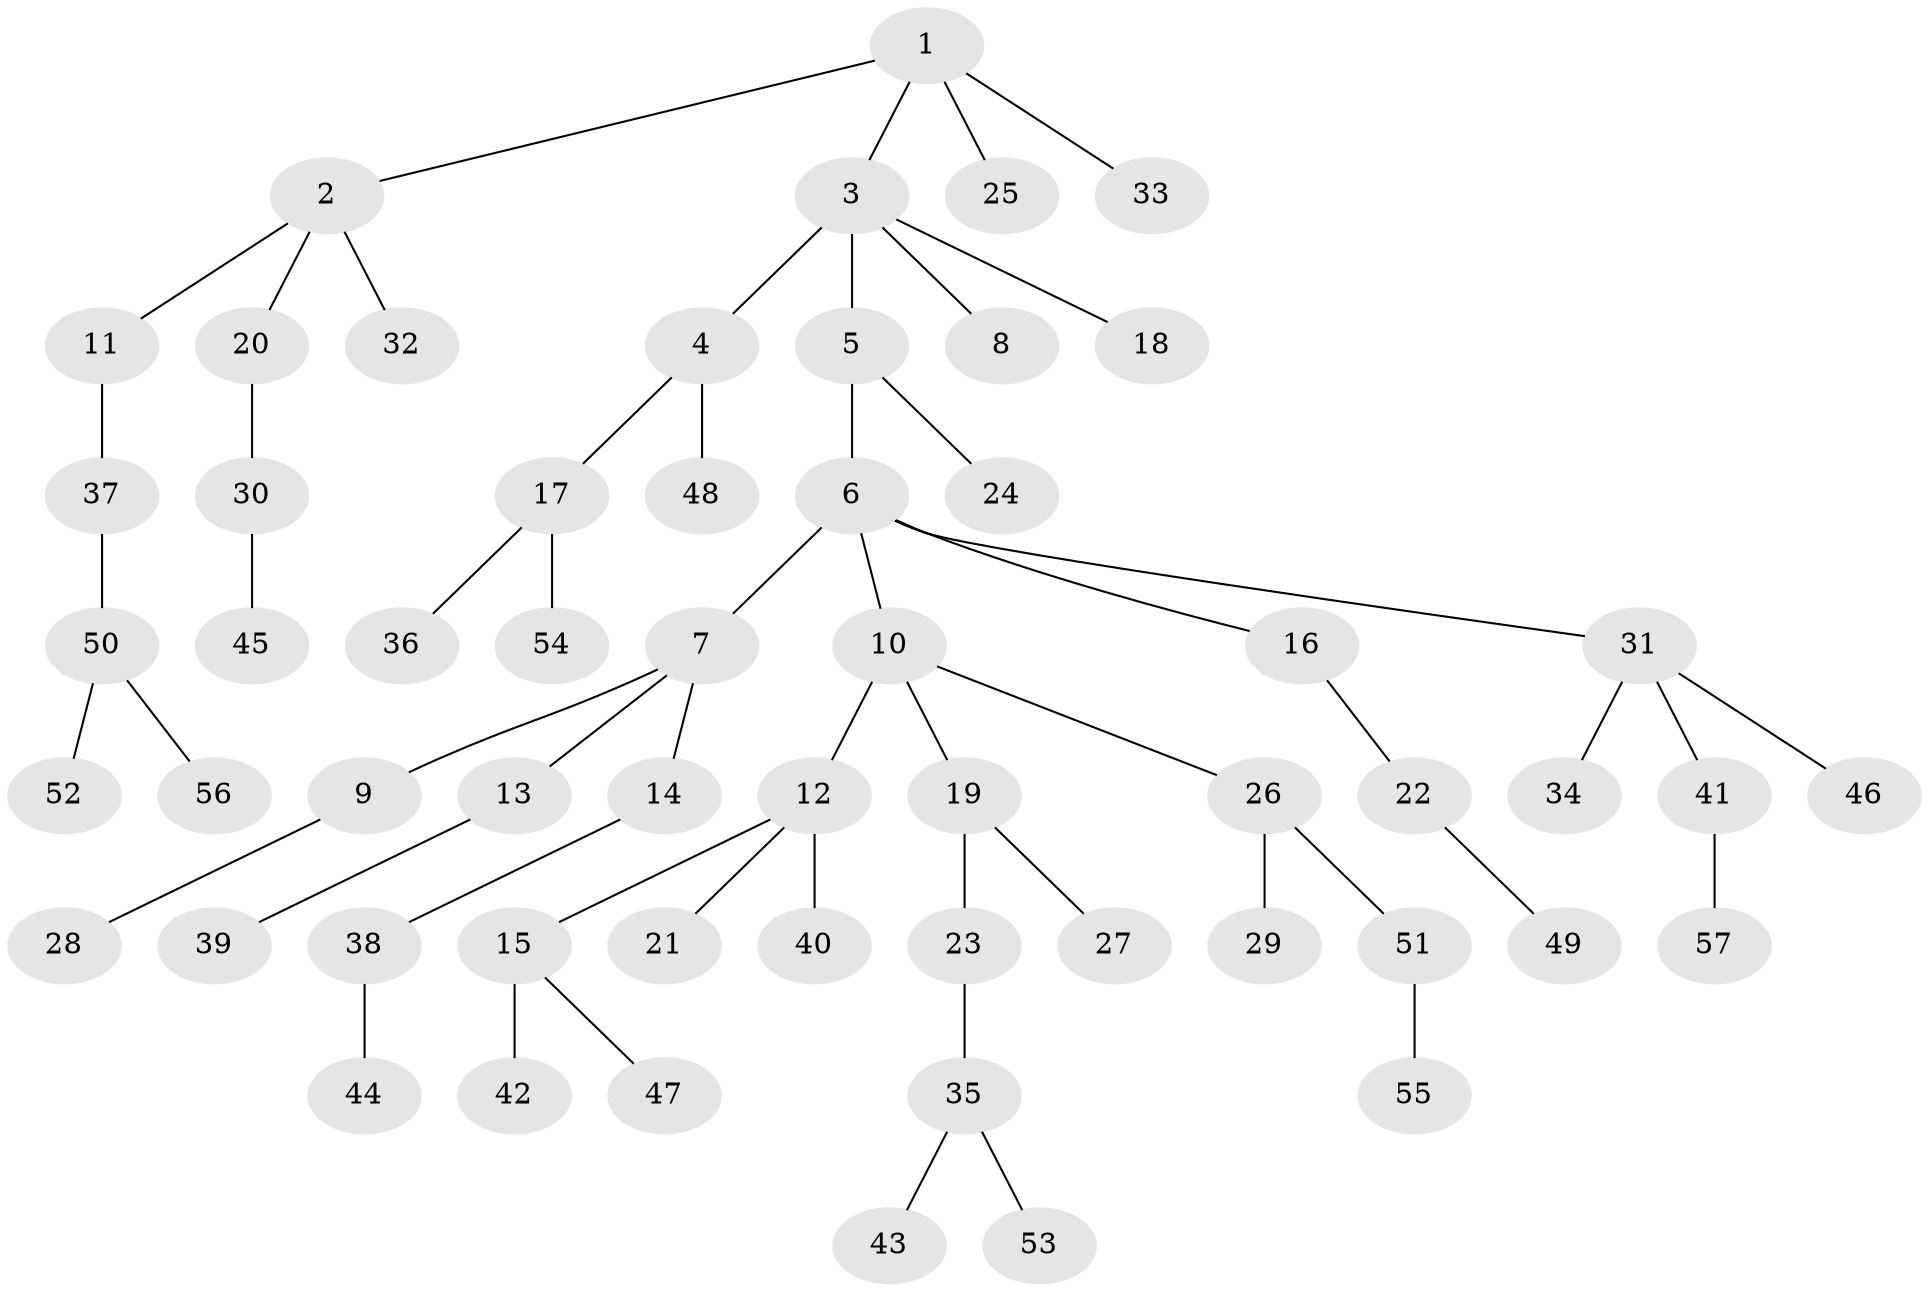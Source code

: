 // Generated by graph-tools (version 1.1) at 2025/52/03/09/25 04:52:28]
// undirected, 57 vertices, 56 edges
graph export_dot {
graph [start="1"]
  node [color=gray90,style=filled];
  1;
  2;
  3;
  4;
  5;
  6;
  7;
  8;
  9;
  10;
  11;
  12;
  13;
  14;
  15;
  16;
  17;
  18;
  19;
  20;
  21;
  22;
  23;
  24;
  25;
  26;
  27;
  28;
  29;
  30;
  31;
  32;
  33;
  34;
  35;
  36;
  37;
  38;
  39;
  40;
  41;
  42;
  43;
  44;
  45;
  46;
  47;
  48;
  49;
  50;
  51;
  52;
  53;
  54;
  55;
  56;
  57;
  1 -- 2;
  1 -- 3;
  1 -- 25;
  1 -- 33;
  2 -- 11;
  2 -- 20;
  2 -- 32;
  3 -- 4;
  3 -- 5;
  3 -- 8;
  3 -- 18;
  4 -- 17;
  4 -- 48;
  5 -- 6;
  5 -- 24;
  6 -- 7;
  6 -- 10;
  6 -- 16;
  6 -- 31;
  7 -- 9;
  7 -- 13;
  7 -- 14;
  9 -- 28;
  10 -- 12;
  10 -- 19;
  10 -- 26;
  11 -- 37;
  12 -- 15;
  12 -- 21;
  12 -- 40;
  13 -- 39;
  14 -- 38;
  15 -- 42;
  15 -- 47;
  16 -- 22;
  17 -- 36;
  17 -- 54;
  19 -- 23;
  19 -- 27;
  20 -- 30;
  22 -- 49;
  23 -- 35;
  26 -- 29;
  26 -- 51;
  30 -- 45;
  31 -- 34;
  31 -- 41;
  31 -- 46;
  35 -- 43;
  35 -- 53;
  37 -- 50;
  38 -- 44;
  41 -- 57;
  50 -- 52;
  50 -- 56;
  51 -- 55;
}
